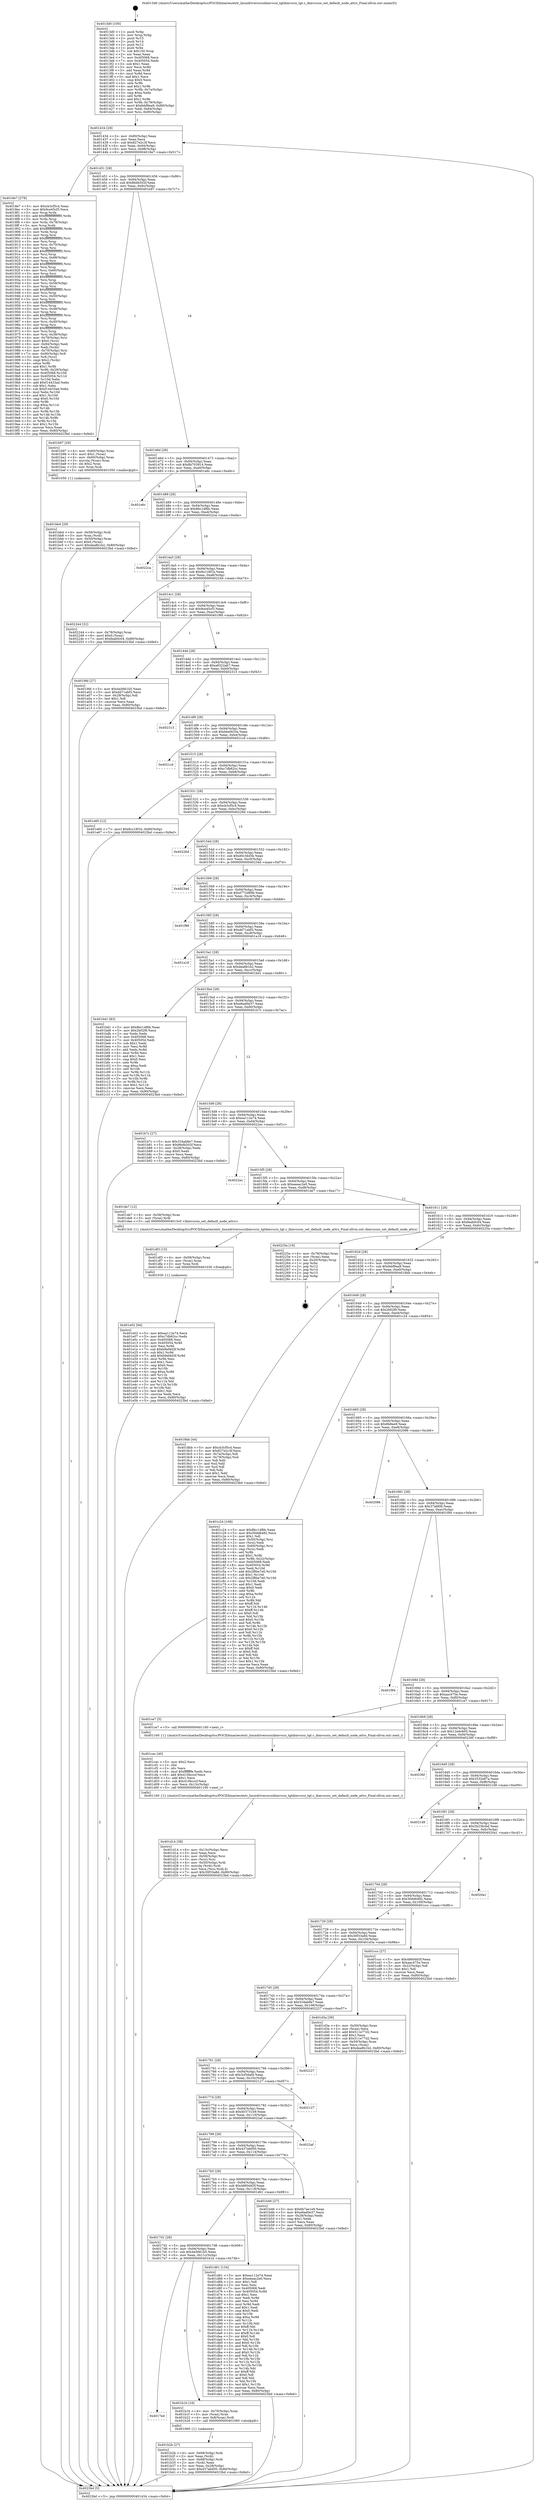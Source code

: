 digraph "0x4013d0" {
  label = "0x4013d0 (/mnt/c/Users/mathe/Desktop/tcc/POCII/binaries/extr_linuxdriversscsiibmvscsi_tgtibmvscsi_tgt.c_ibmvscsis_set_default_node_attrs_Final-ollvm.out::main(0))"
  labelloc = "t"
  node[shape=record]

  Entry [label="",width=0.3,height=0.3,shape=circle,fillcolor=black,style=filled]
  "0x401434" [label="{
     0x401434 [29]\l
     | [instrs]\l
     &nbsp;&nbsp;0x401434 \<+3\>: mov -0x80(%rbp),%eax\l
     &nbsp;&nbsp;0x401437 \<+2\>: mov %eax,%ecx\l
     &nbsp;&nbsp;0x401439 \<+6\>: sub $0x827e2c3f,%ecx\l
     &nbsp;&nbsp;0x40143f \<+6\>: mov %eax,-0x94(%rbp)\l
     &nbsp;&nbsp;0x401445 \<+6\>: mov %ecx,-0x98(%rbp)\l
     &nbsp;&nbsp;0x40144b \<+6\>: je 00000000004018e7 \<main+0x517\>\l
  }"]
  "0x4018e7" [label="{
     0x4018e7 [278]\l
     | [instrs]\l
     &nbsp;&nbsp;0x4018e7 \<+5\>: mov $0xcb3cf5c4,%eax\l
     &nbsp;&nbsp;0x4018ec \<+5\>: mov $0x9ce45cf3,%ecx\l
     &nbsp;&nbsp;0x4018f1 \<+3\>: mov %rsp,%rdx\l
     &nbsp;&nbsp;0x4018f4 \<+4\>: add $0xfffffffffffffff0,%rdx\l
     &nbsp;&nbsp;0x4018f8 \<+3\>: mov %rdx,%rsp\l
     &nbsp;&nbsp;0x4018fb \<+4\>: mov %rdx,-0x78(%rbp)\l
     &nbsp;&nbsp;0x4018ff \<+3\>: mov %rsp,%rdx\l
     &nbsp;&nbsp;0x401902 \<+4\>: add $0xfffffffffffffff0,%rdx\l
     &nbsp;&nbsp;0x401906 \<+3\>: mov %rdx,%rsp\l
     &nbsp;&nbsp;0x401909 \<+3\>: mov %rsp,%rsi\l
     &nbsp;&nbsp;0x40190c \<+4\>: add $0xfffffffffffffff0,%rsi\l
     &nbsp;&nbsp;0x401910 \<+3\>: mov %rsi,%rsp\l
     &nbsp;&nbsp;0x401913 \<+4\>: mov %rsi,-0x70(%rbp)\l
     &nbsp;&nbsp;0x401917 \<+3\>: mov %rsp,%rsi\l
     &nbsp;&nbsp;0x40191a \<+4\>: add $0xfffffffffffffff0,%rsi\l
     &nbsp;&nbsp;0x40191e \<+3\>: mov %rsi,%rsp\l
     &nbsp;&nbsp;0x401921 \<+4\>: mov %rsi,-0x68(%rbp)\l
     &nbsp;&nbsp;0x401925 \<+3\>: mov %rsp,%rsi\l
     &nbsp;&nbsp;0x401928 \<+4\>: add $0xfffffffffffffff0,%rsi\l
     &nbsp;&nbsp;0x40192c \<+3\>: mov %rsi,%rsp\l
     &nbsp;&nbsp;0x40192f \<+4\>: mov %rsi,-0x60(%rbp)\l
     &nbsp;&nbsp;0x401933 \<+3\>: mov %rsp,%rsi\l
     &nbsp;&nbsp;0x401936 \<+4\>: add $0xfffffffffffffff0,%rsi\l
     &nbsp;&nbsp;0x40193a \<+3\>: mov %rsi,%rsp\l
     &nbsp;&nbsp;0x40193d \<+4\>: mov %rsi,-0x58(%rbp)\l
     &nbsp;&nbsp;0x401941 \<+3\>: mov %rsp,%rsi\l
     &nbsp;&nbsp;0x401944 \<+4\>: add $0xfffffffffffffff0,%rsi\l
     &nbsp;&nbsp;0x401948 \<+3\>: mov %rsi,%rsp\l
     &nbsp;&nbsp;0x40194b \<+4\>: mov %rsi,-0x50(%rbp)\l
     &nbsp;&nbsp;0x40194f \<+3\>: mov %rsp,%rsi\l
     &nbsp;&nbsp;0x401952 \<+4\>: add $0xfffffffffffffff0,%rsi\l
     &nbsp;&nbsp;0x401956 \<+3\>: mov %rsi,%rsp\l
     &nbsp;&nbsp;0x401959 \<+4\>: mov %rsi,-0x48(%rbp)\l
     &nbsp;&nbsp;0x40195d \<+3\>: mov %rsp,%rsi\l
     &nbsp;&nbsp;0x401960 \<+4\>: add $0xfffffffffffffff0,%rsi\l
     &nbsp;&nbsp;0x401964 \<+3\>: mov %rsi,%rsp\l
     &nbsp;&nbsp;0x401967 \<+4\>: mov %rsi,-0x40(%rbp)\l
     &nbsp;&nbsp;0x40196b \<+3\>: mov %rsp,%rsi\l
     &nbsp;&nbsp;0x40196e \<+4\>: add $0xfffffffffffffff0,%rsi\l
     &nbsp;&nbsp;0x401972 \<+3\>: mov %rsi,%rsp\l
     &nbsp;&nbsp;0x401975 \<+4\>: mov %rsi,-0x38(%rbp)\l
     &nbsp;&nbsp;0x401979 \<+4\>: mov -0x78(%rbp),%rsi\l
     &nbsp;&nbsp;0x40197d \<+6\>: movl $0x0,(%rsi)\l
     &nbsp;&nbsp;0x401983 \<+6\>: mov -0x84(%rbp),%edi\l
     &nbsp;&nbsp;0x401989 \<+2\>: mov %edi,(%rdx)\l
     &nbsp;&nbsp;0x40198b \<+4\>: mov -0x70(%rbp),%rsi\l
     &nbsp;&nbsp;0x40198f \<+7\>: mov -0x90(%rbp),%r8\l
     &nbsp;&nbsp;0x401996 \<+3\>: mov %r8,(%rsi)\l
     &nbsp;&nbsp;0x401999 \<+3\>: cmpl $0x2,(%rdx)\l
     &nbsp;&nbsp;0x40199c \<+4\>: setne %r9b\l
     &nbsp;&nbsp;0x4019a0 \<+4\>: and $0x1,%r9b\l
     &nbsp;&nbsp;0x4019a4 \<+4\>: mov %r9b,-0x29(%rbp)\l
     &nbsp;&nbsp;0x4019a8 \<+8\>: mov 0x405068,%r10d\l
     &nbsp;&nbsp;0x4019b0 \<+8\>: mov 0x405054,%r11d\l
     &nbsp;&nbsp;0x4019b8 \<+3\>: mov %r10d,%ebx\l
     &nbsp;&nbsp;0x4019bb \<+6\>: add $0xf14433ad,%ebx\l
     &nbsp;&nbsp;0x4019c1 \<+3\>: sub $0x1,%ebx\l
     &nbsp;&nbsp;0x4019c4 \<+6\>: sub $0xf14433ad,%ebx\l
     &nbsp;&nbsp;0x4019ca \<+4\>: imul %ebx,%r10d\l
     &nbsp;&nbsp;0x4019ce \<+4\>: and $0x1,%r10d\l
     &nbsp;&nbsp;0x4019d2 \<+4\>: cmp $0x0,%r10d\l
     &nbsp;&nbsp;0x4019d6 \<+4\>: sete %r9b\l
     &nbsp;&nbsp;0x4019da \<+4\>: cmp $0xa,%r11d\l
     &nbsp;&nbsp;0x4019de \<+4\>: setl %r14b\l
     &nbsp;&nbsp;0x4019e2 \<+3\>: mov %r9b,%r15b\l
     &nbsp;&nbsp;0x4019e5 \<+3\>: and %r14b,%r15b\l
     &nbsp;&nbsp;0x4019e8 \<+3\>: xor %r14b,%r9b\l
     &nbsp;&nbsp;0x4019eb \<+3\>: or %r9b,%r15b\l
     &nbsp;&nbsp;0x4019ee \<+4\>: test $0x1,%r15b\l
     &nbsp;&nbsp;0x4019f2 \<+3\>: cmovne %ecx,%eax\l
     &nbsp;&nbsp;0x4019f5 \<+3\>: mov %eax,-0x80(%rbp)\l
     &nbsp;&nbsp;0x4019f8 \<+5\>: jmp 00000000004023bd \<main+0xfed\>\l
  }"]
  "0x401451" [label="{
     0x401451 [28]\l
     | [instrs]\l
     &nbsp;&nbsp;0x401451 \<+5\>: jmp 0000000000401456 \<main+0x86\>\l
     &nbsp;&nbsp;0x401456 \<+6\>: mov -0x94(%rbp),%eax\l
     &nbsp;&nbsp;0x40145c \<+5\>: sub $0x86db502f,%eax\l
     &nbsp;&nbsp;0x401461 \<+6\>: mov %eax,-0x9c(%rbp)\l
     &nbsp;&nbsp;0x401467 \<+6\>: je 0000000000401b97 \<main+0x7c7\>\l
  }"]
  Exit [label="",width=0.3,height=0.3,shape=circle,fillcolor=black,style=filled,peripheries=2]
  "0x401b97" [label="{
     0x401b97 [29]\l
     | [instrs]\l
     &nbsp;&nbsp;0x401b97 \<+4\>: mov -0x60(%rbp),%rax\l
     &nbsp;&nbsp;0x401b9b \<+6\>: movl $0x1,(%rax)\l
     &nbsp;&nbsp;0x401ba1 \<+4\>: mov -0x60(%rbp),%rax\l
     &nbsp;&nbsp;0x401ba5 \<+3\>: movslq (%rax),%rax\l
     &nbsp;&nbsp;0x401ba8 \<+4\>: shl $0x2,%rax\l
     &nbsp;&nbsp;0x401bac \<+3\>: mov %rax,%rdi\l
     &nbsp;&nbsp;0x401baf \<+5\>: call 0000000000401050 \<malloc@plt\>\l
     | [calls]\l
     &nbsp;&nbsp;0x401050 \{1\} (unknown)\l
  }"]
  "0x40146d" [label="{
     0x40146d [28]\l
     | [instrs]\l
     &nbsp;&nbsp;0x40146d \<+5\>: jmp 0000000000401472 \<main+0xa2\>\l
     &nbsp;&nbsp;0x401472 \<+6\>: mov -0x94(%rbp),%eax\l
     &nbsp;&nbsp;0x401478 \<+5\>: sub $0x8b703914,%eax\l
     &nbsp;&nbsp;0x40147d \<+6\>: mov %eax,-0xa0(%rbp)\l
     &nbsp;&nbsp;0x401483 \<+6\>: je 0000000000401e6c \<main+0xa9c\>\l
  }"]
  "0x401e02" [label="{
     0x401e02 [94]\l
     | [instrs]\l
     &nbsp;&nbsp;0x401e02 \<+5\>: mov $0xea112e74,%ecx\l
     &nbsp;&nbsp;0x401e07 \<+5\>: mov $0xc7db62cc,%edx\l
     &nbsp;&nbsp;0x401e0c \<+7\>: mov 0x405068,%esi\l
     &nbsp;&nbsp;0x401e13 \<+8\>: mov 0x405054,%r8d\l
     &nbsp;&nbsp;0x401e1b \<+3\>: mov %esi,%r9d\l
     &nbsp;&nbsp;0x401e1e \<+7\>: sub $0xb9ef4d3f,%r9d\l
     &nbsp;&nbsp;0x401e25 \<+4\>: sub $0x1,%r9d\l
     &nbsp;&nbsp;0x401e29 \<+7\>: add $0xb9ef4d3f,%r9d\l
     &nbsp;&nbsp;0x401e30 \<+4\>: imul %r9d,%esi\l
     &nbsp;&nbsp;0x401e34 \<+3\>: and $0x1,%esi\l
     &nbsp;&nbsp;0x401e37 \<+3\>: cmp $0x0,%esi\l
     &nbsp;&nbsp;0x401e3a \<+4\>: sete %r10b\l
     &nbsp;&nbsp;0x401e3e \<+4\>: cmp $0xa,%r8d\l
     &nbsp;&nbsp;0x401e42 \<+4\>: setl %r11b\l
     &nbsp;&nbsp;0x401e46 \<+3\>: mov %r10b,%bl\l
     &nbsp;&nbsp;0x401e49 \<+3\>: and %r11b,%bl\l
     &nbsp;&nbsp;0x401e4c \<+3\>: xor %r11b,%r10b\l
     &nbsp;&nbsp;0x401e4f \<+3\>: or %r10b,%bl\l
     &nbsp;&nbsp;0x401e52 \<+3\>: test $0x1,%bl\l
     &nbsp;&nbsp;0x401e55 \<+3\>: cmovne %edx,%ecx\l
     &nbsp;&nbsp;0x401e58 \<+3\>: mov %ecx,-0x80(%rbp)\l
     &nbsp;&nbsp;0x401e5b \<+5\>: jmp 00000000004023bd \<main+0xfed\>\l
  }"]
  "0x401e6c" [label="{
     0x401e6c\l
  }", style=dashed]
  "0x401489" [label="{
     0x401489 [28]\l
     | [instrs]\l
     &nbsp;&nbsp;0x401489 \<+5\>: jmp 000000000040148e \<main+0xbe\>\l
     &nbsp;&nbsp;0x40148e \<+6\>: mov -0x94(%rbp),%eax\l
     &nbsp;&nbsp;0x401494 \<+5\>: sub $0x8bc14f6b,%eax\l
     &nbsp;&nbsp;0x401499 \<+6\>: mov %eax,-0xa4(%rbp)\l
     &nbsp;&nbsp;0x40149f \<+6\>: je 00000000004022ca \<main+0xefa\>\l
  }"]
  "0x401df3" [label="{
     0x401df3 [15]\l
     | [instrs]\l
     &nbsp;&nbsp;0x401df3 \<+4\>: mov -0x58(%rbp),%rax\l
     &nbsp;&nbsp;0x401df7 \<+3\>: mov (%rax),%rax\l
     &nbsp;&nbsp;0x401dfa \<+3\>: mov %rax,%rdi\l
     &nbsp;&nbsp;0x401dfd \<+5\>: call 0000000000401030 \<free@plt\>\l
     | [calls]\l
     &nbsp;&nbsp;0x401030 \{1\} (unknown)\l
  }"]
  "0x4022ca" [label="{
     0x4022ca\l
  }", style=dashed]
  "0x4014a5" [label="{
     0x4014a5 [28]\l
     | [instrs]\l
     &nbsp;&nbsp;0x4014a5 \<+5\>: jmp 00000000004014aa \<main+0xda\>\l
     &nbsp;&nbsp;0x4014aa \<+6\>: mov -0x94(%rbp),%eax\l
     &nbsp;&nbsp;0x4014b0 \<+5\>: sub $0x8cc18f1b,%eax\l
     &nbsp;&nbsp;0x4014b5 \<+6\>: mov %eax,-0xa8(%rbp)\l
     &nbsp;&nbsp;0x4014bb \<+6\>: je 0000000000402244 \<main+0xe74\>\l
  }"]
  "0x401d14" [label="{
     0x401d14 [38]\l
     | [instrs]\l
     &nbsp;&nbsp;0x401d14 \<+6\>: mov -0x13c(%rbp),%ecx\l
     &nbsp;&nbsp;0x401d1a \<+3\>: imul %eax,%ecx\l
     &nbsp;&nbsp;0x401d1d \<+4\>: mov -0x58(%rbp),%rsi\l
     &nbsp;&nbsp;0x401d21 \<+3\>: mov (%rsi),%rsi\l
     &nbsp;&nbsp;0x401d24 \<+4\>: mov -0x50(%rbp),%rdi\l
     &nbsp;&nbsp;0x401d28 \<+3\>: movslq (%rdi),%rdi\l
     &nbsp;&nbsp;0x401d2b \<+3\>: mov %ecx,(%rsi,%rdi,4)\l
     &nbsp;&nbsp;0x401d2e \<+7\>: movl $0x30f33a8d,-0x80(%rbp)\l
     &nbsp;&nbsp;0x401d35 \<+5\>: jmp 00000000004023bd \<main+0xfed\>\l
  }"]
  "0x402244" [label="{
     0x402244 [22]\l
     | [instrs]\l
     &nbsp;&nbsp;0x402244 \<+4\>: mov -0x78(%rbp),%rax\l
     &nbsp;&nbsp;0x402248 \<+6\>: movl $0x0,(%rax)\l
     &nbsp;&nbsp;0x40224e \<+7\>: movl $0xfeab0c04,-0x80(%rbp)\l
     &nbsp;&nbsp;0x402255 \<+5\>: jmp 00000000004023bd \<main+0xfed\>\l
  }"]
  "0x4014c1" [label="{
     0x4014c1 [28]\l
     | [instrs]\l
     &nbsp;&nbsp;0x4014c1 \<+5\>: jmp 00000000004014c6 \<main+0xf6\>\l
     &nbsp;&nbsp;0x4014c6 \<+6\>: mov -0x94(%rbp),%eax\l
     &nbsp;&nbsp;0x4014cc \<+5\>: sub $0x9ce45cf3,%eax\l
     &nbsp;&nbsp;0x4014d1 \<+6\>: mov %eax,-0xac(%rbp)\l
     &nbsp;&nbsp;0x4014d7 \<+6\>: je 00000000004019fd \<main+0x62d\>\l
  }"]
  "0x401cec" [label="{
     0x401cec [40]\l
     | [instrs]\l
     &nbsp;&nbsp;0x401cec \<+5\>: mov $0x2,%ecx\l
     &nbsp;&nbsp;0x401cf1 \<+1\>: cltd\l
     &nbsp;&nbsp;0x401cf2 \<+2\>: idiv %ecx\l
     &nbsp;&nbsp;0x401cf4 \<+6\>: imul $0xfffffffe,%edx,%ecx\l
     &nbsp;&nbsp;0x401cfa \<+6\>: add $0x410bcccf,%ecx\l
     &nbsp;&nbsp;0x401d00 \<+3\>: add $0x1,%ecx\l
     &nbsp;&nbsp;0x401d03 \<+6\>: sub $0x410bcccf,%ecx\l
     &nbsp;&nbsp;0x401d09 \<+6\>: mov %ecx,-0x13c(%rbp)\l
     &nbsp;&nbsp;0x401d0f \<+5\>: call 0000000000401160 \<next_i\>\l
     | [calls]\l
     &nbsp;&nbsp;0x401160 \{1\} (/mnt/c/Users/mathe/Desktop/tcc/POCII/binaries/extr_linuxdriversscsiibmvscsi_tgtibmvscsi_tgt.c_ibmvscsis_set_default_node_attrs_Final-ollvm.out::next_i)\l
  }"]
  "0x4019fd" [label="{
     0x4019fd [27]\l
     | [instrs]\l
     &nbsp;&nbsp;0x4019fd \<+5\>: mov $0x4a5661b5,%eax\l
     &nbsp;&nbsp;0x401a02 \<+5\>: mov $0xdd71abf3,%ecx\l
     &nbsp;&nbsp;0x401a07 \<+3\>: mov -0x29(%rbp),%dl\l
     &nbsp;&nbsp;0x401a0a \<+3\>: test $0x1,%dl\l
     &nbsp;&nbsp;0x401a0d \<+3\>: cmovne %ecx,%eax\l
     &nbsp;&nbsp;0x401a10 \<+3\>: mov %eax,-0x80(%rbp)\l
     &nbsp;&nbsp;0x401a13 \<+5\>: jmp 00000000004023bd \<main+0xfed\>\l
  }"]
  "0x4014dd" [label="{
     0x4014dd [28]\l
     | [instrs]\l
     &nbsp;&nbsp;0x4014dd \<+5\>: jmp 00000000004014e2 \<main+0x112\>\l
     &nbsp;&nbsp;0x4014e2 \<+6\>: mov -0x94(%rbp),%eax\l
     &nbsp;&nbsp;0x4014e8 \<+5\>: sub $0xa8322ab7,%eax\l
     &nbsp;&nbsp;0x4014ed \<+6\>: mov %eax,-0xb0(%rbp)\l
     &nbsp;&nbsp;0x4014f3 \<+6\>: je 0000000000402313 \<main+0xf43\>\l
  }"]
  "0x401bb4" [label="{
     0x401bb4 [29]\l
     | [instrs]\l
     &nbsp;&nbsp;0x401bb4 \<+4\>: mov -0x58(%rbp),%rdi\l
     &nbsp;&nbsp;0x401bb8 \<+3\>: mov %rax,(%rdi)\l
     &nbsp;&nbsp;0x401bbb \<+4\>: mov -0x50(%rbp),%rax\l
     &nbsp;&nbsp;0x401bbf \<+6\>: movl $0x0,(%rax)\l
     &nbsp;&nbsp;0x401bc5 \<+7\>: movl $0xdea8b1b2,-0x80(%rbp)\l
     &nbsp;&nbsp;0x401bcc \<+5\>: jmp 00000000004023bd \<main+0xfed\>\l
  }"]
  "0x402313" [label="{
     0x402313\l
  }", style=dashed]
  "0x4014f9" [label="{
     0x4014f9 [28]\l
     | [instrs]\l
     &nbsp;&nbsp;0x4014f9 \<+5\>: jmp 00000000004014fe \<main+0x12e\>\l
     &nbsp;&nbsp;0x4014fe \<+6\>: mov -0x94(%rbp),%eax\l
     &nbsp;&nbsp;0x401504 \<+5\>: sub $0xbbef433a,%eax\l
     &nbsp;&nbsp;0x401509 \<+6\>: mov %eax,-0xb4(%rbp)\l
     &nbsp;&nbsp;0x40150f \<+6\>: je 00000000004021cd \<main+0xdfd\>\l
  }"]
  "0x401b2b" [label="{
     0x401b2b [27]\l
     | [instrs]\l
     &nbsp;&nbsp;0x401b2b \<+4\>: mov -0x68(%rbp),%rdi\l
     &nbsp;&nbsp;0x401b2f \<+2\>: mov %eax,(%rdi)\l
     &nbsp;&nbsp;0x401b31 \<+4\>: mov -0x68(%rbp),%rdi\l
     &nbsp;&nbsp;0x401b35 \<+2\>: mov (%rdi),%eax\l
     &nbsp;&nbsp;0x401b37 \<+3\>: mov %eax,-0x28(%rbp)\l
     &nbsp;&nbsp;0x401b3a \<+7\>: movl $0x437abd50,-0x80(%rbp)\l
     &nbsp;&nbsp;0x401b41 \<+5\>: jmp 00000000004023bd \<main+0xfed\>\l
  }"]
  "0x4021cd" [label="{
     0x4021cd\l
  }", style=dashed]
  "0x401515" [label="{
     0x401515 [28]\l
     | [instrs]\l
     &nbsp;&nbsp;0x401515 \<+5\>: jmp 000000000040151a \<main+0x14a\>\l
     &nbsp;&nbsp;0x40151a \<+6\>: mov -0x94(%rbp),%eax\l
     &nbsp;&nbsp;0x401520 \<+5\>: sub $0xc7db62cc,%eax\l
     &nbsp;&nbsp;0x401525 \<+6\>: mov %eax,-0xb8(%rbp)\l
     &nbsp;&nbsp;0x40152b \<+6\>: je 0000000000401e60 \<main+0xa90\>\l
  }"]
  "0x4017ed" [label="{
     0x4017ed\l
  }", style=dashed]
  "0x401e60" [label="{
     0x401e60 [12]\l
     | [instrs]\l
     &nbsp;&nbsp;0x401e60 \<+7\>: movl $0x8cc18f1b,-0x80(%rbp)\l
     &nbsp;&nbsp;0x401e67 \<+5\>: jmp 00000000004023bd \<main+0xfed\>\l
  }"]
  "0x401531" [label="{
     0x401531 [28]\l
     | [instrs]\l
     &nbsp;&nbsp;0x401531 \<+5\>: jmp 0000000000401536 \<main+0x166\>\l
     &nbsp;&nbsp;0x401536 \<+6\>: mov -0x94(%rbp),%eax\l
     &nbsp;&nbsp;0x40153c \<+5\>: sub $0xcb3cf5c4,%eax\l
     &nbsp;&nbsp;0x401541 \<+6\>: mov %eax,-0xbc(%rbp)\l
     &nbsp;&nbsp;0x401547 \<+6\>: je 000000000040226d \<main+0xe9d\>\l
  }"]
  "0x401b1b" [label="{
     0x401b1b [16]\l
     | [instrs]\l
     &nbsp;&nbsp;0x401b1b \<+4\>: mov -0x70(%rbp),%rax\l
     &nbsp;&nbsp;0x401b1f \<+3\>: mov (%rax),%rax\l
     &nbsp;&nbsp;0x401b22 \<+4\>: mov 0x8(%rax),%rdi\l
     &nbsp;&nbsp;0x401b26 \<+5\>: call 0000000000401060 \<atoi@plt\>\l
     | [calls]\l
     &nbsp;&nbsp;0x401060 \{1\} (unknown)\l
  }"]
  "0x40226d" [label="{
     0x40226d\l
  }", style=dashed]
  "0x40154d" [label="{
     0x40154d [28]\l
     | [instrs]\l
     &nbsp;&nbsp;0x40154d \<+5\>: jmp 0000000000401552 \<main+0x182\>\l
     &nbsp;&nbsp;0x401552 \<+6\>: mov -0x94(%rbp),%eax\l
     &nbsp;&nbsp;0x401558 \<+5\>: sub $0xd0c3445b,%eax\l
     &nbsp;&nbsp;0x40155d \<+6\>: mov %eax,-0xc0(%rbp)\l
     &nbsp;&nbsp;0x401563 \<+6\>: je 000000000040234d \<main+0xf7d\>\l
  }"]
  "0x4017d1" [label="{
     0x4017d1 [28]\l
     | [instrs]\l
     &nbsp;&nbsp;0x4017d1 \<+5\>: jmp 00000000004017d6 \<main+0x406\>\l
     &nbsp;&nbsp;0x4017d6 \<+6\>: mov -0x94(%rbp),%eax\l
     &nbsp;&nbsp;0x4017dc \<+5\>: sub $0x4a5661b5,%eax\l
     &nbsp;&nbsp;0x4017e1 \<+6\>: mov %eax,-0x11c(%rbp)\l
     &nbsp;&nbsp;0x4017e7 \<+6\>: je 0000000000401b1b \<main+0x74b\>\l
  }"]
  "0x40234d" [label="{
     0x40234d\l
  }", style=dashed]
  "0x401569" [label="{
     0x401569 [28]\l
     | [instrs]\l
     &nbsp;&nbsp;0x401569 \<+5\>: jmp 000000000040156e \<main+0x19e\>\l
     &nbsp;&nbsp;0x40156e \<+6\>: mov -0x94(%rbp),%eax\l
     &nbsp;&nbsp;0x401574 \<+5\>: sub $0xd772d89b,%eax\l
     &nbsp;&nbsp;0x401579 \<+6\>: mov %eax,-0xc4(%rbp)\l
     &nbsp;&nbsp;0x40157f \<+6\>: je 0000000000401f88 \<main+0xbb8\>\l
  }"]
  "0x401d61" [label="{
     0x401d61 [134]\l
     | [instrs]\l
     &nbsp;&nbsp;0x401d61 \<+5\>: mov $0xea112e74,%eax\l
     &nbsp;&nbsp;0x401d66 \<+5\>: mov $0xeeeac2e0,%ecx\l
     &nbsp;&nbsp;0x401d6b \<+2\>: mov $0x1,%dl\l
     &nbsp;&nbsp;0x401d6d \<+2\>: xor %esi,%esi\l
     &nbsp;&nbsp;0x401d6f \<+7\>: mov 0x405068,%edi\l
     &nbsp;&nbsp;0x401d76 \<+8\>: mov 0x405054,%r8d\l
     &nbsp;&nbsp;0x401d7e \<+3\>: sub $0x1,%esi\l
     &nbsp;&nbsp;0x401d81 \<+3\>: mov %edi,%r9d\l
     &nbsp;&nbsp;0x401d84 \<+3\>: add %esi,%r9d\l
     &nbsp;&nbsp;0x401d87 \<+4\>: imul %r9d,%edi\l
     &nbsp;&nbsp;0x401d8b \<+3\>: and $0x1,%edi\l
     &nbsp;&nbsp;0x401d8e \<+3\>: cmp $0x0,%edi\l
     &nbsp;&nbsp;0x401d91 \<+4\>: sete %r10b\l
     &nbsp;&nbsp;0x401d95 \<+4\>: cmp $0xa,%r8d\l
     &nbsp;&nbsp;0x401d99 \<+4\>: setl %r11b\l
     &nbsp;&nbsp;0x401d9d \<+3\>: mov %r10b,%bl\l
     &nbsp;&nbsp;0x401da0 \<+3\>: xor $0xff,%bl\l
     &nbsp;&nbsp;0x401da3 \<+3\>: mov %r11b,%r14b\l
     &nbsp;&nbsp;0x401da6 \<+4\>: xor $0xff,%r14b\l
     &nbsp;&nbsp;0x401daa \<+3\>: xor $0x0,%dl\l
     &nbsp;&nbsp;0x401dad \<+3\>: mov %bl,%r15b\l
     &nbsp;&nbsp;0x401db0 \<+4\>: and $0x0,%r15b\l
     &nbsp;&nbsp;0x401db4 \<+3\>: and %dl,%r10b\l
     &nbsp;&nbsp;0x401db7 \<+3\>: mov %r14b,%r12b\l
     &nbsp;&nbsp;0x401dba \<+4\>: and $0x0,%r12b\l
     &nbsp;&nbsp;0x401dbe \<+3\>: and %dl,%r11b\l
     &nbsp;&nbsp;0x401dc1 \<+3\>: or %r10b,%r15b\l
     &nbsp;&nbsp;0x401dc4 \<+3\>: or %r11b,%r12b\l
     &nbsp;&nbsp;0x401dc7 \<+3\>: xor %r12b,%r15b\l
     &nbsp;&nbsp;0x401dca \<+3\>: or %r14b,%bl\l
     &nbsp;&nbsp;0x401dcd \<+3\>: xor $0xff,%bl\l
     &nbsp;&nbsp;0x401dd0 \<+3\>: or $0x0,%dl\l
     &nbsp;&nbsp;0x401dd3 \<+2\>: and %dl,%bl\l
     &nbsp;&nbsp;0x401dd5 \<+3\>: or %bl,%r15b\l
     &nbsp;&nbsp;0x401dd8 \<+4\>: test $0x1,%r15b\l
     &nbsp;&nbsp;0x401ddc \<+3\>: cmovne %ecx,%eax\l
     &nbsp;&nbsp;0x401ddf \<+3\>: mov %eax,-0x80(%rbp)\l
     &nbsp;&nbsp;0x401de2 \<+5\>: jmp 00000000004023bd \<main+0xfed\>\l
  }"]
  "0x401f88" [label="{
     0x401f88\l
  }", style=dashed]
  "0x401585" [label="{
     0x401585 [28]\l
     | [instrs]\l
     &nbsp;&nbsp;0x401585 \<+5\>: jmp 000000000040158a \<main+0x1ba\>\l
     &nbsp;&nbsp;0x40158a \<+6\>: mov -0x94(%rbp),%eax\l
     &nbsp;&nbsp;0x401590 \<+5\>: sub $0xdd71abf3,%eax\l
     &nbsp;&nbsp;0x401595 \<+6\>: mov %eax,-0xc8(%rbp)\l
     &nbsp;&nbsp;0x40159b \<+6\>: je 0000000000401a18 \<main+0x648\>\l
  }"]
  "0x4017b5" [label="{
     0x4017b5 [28]\l
     | [instrs]\l
     &nbsp;&nbsp;0x4017b5 \<+5\>: jmp 00000000004017ba \<main+0x3ea\>\l
     &nbsp;&nbsp;0x4017ba \<+6\>: mov -0x94(%rbp),%eax\l
     &nbsp;&nbsp;0x4017c0 \<+5\>: sub $0x4860dd3f,%eax\l
     &nbsp;&nbsp;0x4017c5 \<+6\>: mov %eax,-0x118(%rbp)\l
     &nbsp;&nbsp;0x4017cb \<+6\>: je 0000000000401d61 \<main+0x991\>\l
  }"]
  "0x401a18" [label="{
     0x401a18\l
  }", style=dashed]
  "0x4015a1" [label="{
     0x4015a1 [28]\l
     | [instrs]\l
     &nbsp;&nbsp;0x4015a1 \<+5\>: jmp 00000000004015a6 \<main+0x1d6\>\l
     &nbsp;&nbsp;0x4015a6 \<+6\>: mov -0x94(%rbp),%eax\l
     &nbsp;&nbsp;0x4015ac \<+5\>: sub $0xdea8b1b2,%eax\l
     &nbsp;&nbsp;0x4015b1 \<+6\>: mov %eax,-0xcc(%rbp)\l
     &nbsp;&nbsp;0x4015b7 \<+6\>: je 0000000000401bd1 \<main+0x801\>\l
  }"]
  "0x401b46" [label="{
     0x401b46 [27]\l
     | [instrs]\l
     &nbsp;&nbsp;0x401b46 \<+5\>: mov $0x6b7ae1e9,%eax\l
     &nbsp;&nbsp;0x401b4b \<+5\>: mov $0xe6ad0e37,%ecx\l
     &nbsp;&nbsp;0x401b50 \<+3\>: mov -0x28(%rbp),%edx\l
     &nbsp;&nbsp;0x401b53 \<+3\>: cmp $0x1,%edx\l
     &nbsp;&nbsp;0x401b56 \<+3\>: cmovl %ecx,%eax\l
     &nbsp;&nbsp;0x401b59 \<+3\>: mov %eax,-0x80(%rbp)\l
     &nbsp;&nbsp;0x401b5c \<+5\>: jmp 00000000004023bd \<main+0xfed\>\l
  }"]
  "0x401bd1" [label="{
     0x401bd1 [83]\l
     | [instrs]\l
     &nbsp;&nbsp;0x401bd1 \<+5\>: mov $0x8bc14f6b,%eax\l
     &nbsp;&nbsp;0x401bd6 \<+5\>: mov $0x2b02f9,%ecx\l
     &nbsp;&nbsp;0x401bdb \<+2\>: xor %edx,%edx\l
     &nbsp;&nbsp;0x401bdd \<+7\>: mov 0x405068,%esi\l
     &nbsp;&nbsp;0x401be4 \<+7\>: mov 0x405054,%edi\l
     &nbsp;&nbsp;0x401beb \<+3\>: sub $0x1,%edx\l
     &nbsp;&nbsp;0x401bee \<+3\>: mov %esi,%r8d\l
     &nbsp;&nbsp;0x401bf1 \<+3\>: add %edx,%r8d\l
     &nbsp;&nbsp;0x401bf4 \<+4\>: imul %r8d,%esi\l
     &nbsp;&nbsp;0x401bf8 \<+3\>: and $0x1,%esi\l
     &nbsp;&nbsp;0x401bfb \<+3\>: cmp $0x0,%esi\l
     &nbsp;&nbsp;0x401bfe \<+4\>: sete %r9b\l
     &nbsp;&nbsp;0x401c02 \<+3\>: cmp $0xa,%edi\l
     &nbsp;&nbsp;0x401c05 \<+4\>: setl %r10b\l
     &nbsp;&nbsp;0x401c09 \<+3\>: mov %r9b,%r11b\l
     &nbsp;&nbsp;0x401c0c \<+3\>: and %r10b,%r11b\l
     &nbsp;&nbsp;0x401c0f \<+3\>: xor %r10b,%r9b\l
     &nbsp;&nbsp;0x401c12 \<+3\>: or %r9b,%r11b\l
     &nbsp;&nbsp;0x401c15 \<+4\>: test $0x1,%r11b\l
     &nbsp;&nbsp;0x401c19 \<+3\>: cmovne %ecx,%eax\l
     &nbsp;&nbsp;0x401c1c \<+3\>: mov %eax,-0x80(%rbp)\l
     &nbsp;&nbsp;0x401c1f \<+5\>: jmp 00000000004023bd \<main+0xfed\>\l
  }"]
  "0x4015bd" [label="{
     0x4015bd [28]\l
     | [instrs]\l
     &nbsp;&nbsp;0x4015bd \<+5\>: jmp 00000000004015c2 \<main+0x1f2\>\l
     &nbsp;&nbsp;0x4015c2 \<+6\>: mov -0x94(%rbp),%eax\l
     &nbsp;&nbsp;0x4015c8 \<+5\>: sub $0xe6ad0e37,%eax\l
     &nbsp;&nbsp;0x4015cd \<+6\>: mov %eax,-0xd0(%rbp)\l
     &nbsp;&nbsp;0x4015d3 \<+6\>: je 0000000000401b7c \<main+0x7ac\>\l
  }"]
  "0x401799" [label="{
     0x401799 [28]\l
     | [instrs]\l
     &nbsp;&nbsp;0x401799 \<+5\>: jmp 000000000040179e \<main+0x3ce\>\l
     &nbsp;&nbsp;0x40179e \<+6\>: mov -0x94(%rbp),%eax\l
     &nbsp;&nbsp;0x4017a4 \<+5\>: sub $0x437abd50,%eax\l
     &nbsp;&nbsp;0x4017a9 \<+6\>: mov %eax,-0x114(%rbp)\l
     &nbsp;&nbsp;0x4017af \<+6\>: je 0000000000401b46 \<main+0x776\>\l
  }"]
  "0x401b7c" [label="{
     0x401b7c [27]\l
     | [instrs]\l
     &nbsp;&nbsp;0x401b7c \<+5\>: mov $0x334ab8e7,%eax\l
     &nbsp;&nbsp;0x401b81 \<+5\>: mov $0x86db502f,%ecx\l
     &nbsp;&nbsp;0x401b86 \<+3\>: mov -0x28(%rbp),%edx\l
     &nbsp;&nbsp;0x401b89 \<+3\>: cmp $0x0,%edx\l
     &nbsp;&nbsp;0x401b8c \<+3\>: cmove %ecx,%eax\l
     &nbsp;&nbsp;0x401b8f \<+3\>: mov %eax,-0x80(%rbp)\l
     &nbsp;&nbsp;0x401b92 \<+5\>: jmp 00000000004023bd \<main+0xfed\>\l
  }"]
  "0x4015d9" [label="{
     0x4015d9 [28]\l
     | [instrs]\l
     &nbsp;&nbsp;0x4015d9 \<+5\>: jmp 00000000004015de \<main+0x20e\>\l
     &nbsp;&nbsp;0x4015de \<+6\>: mov -0x94(%rbp),%eax\l
     &nbsp;&nbsp;0x4015e4 \<+5\>: sub $0xea112e74,%eax\l
     &nbsp;&nbsp;0x4015e9 \<+6\>: mov %eax,-0xd4(%rbp)\l
     &nbsp;&nbsp;0x4015ef \<+6\>: je 00000000004022ec \<main+0xf1c\>\l
  }"]
  "0x4022af" [label="{
     0x4022af\l
  }", style=dashed]
  "0x4022ec" [label="{
     0x4022ec\l
  }", style=dashed]
  "0x4015f5" [label="{
     0x4015f5 [28]\l
     | [instrs]\l
     &nbsp;&nbsp;0x4015f5 \<+5\>: jmp 00000000004015fa \<main+0x22a\>\l
     &nbsp;&nbsp;0x4015fa \<+6\>: mov -0x94(%rbp),%eax\l
     &nbsp;&nbsp;0x401600 \<+5\>: sub $0xeeeac2e0,%eax\l
     &nbsp;&nbsp;0x401605 \<+6\>: mov %eax,-0xd8(%rbp)\l
     &nbsp;&nbsp;0x40160b \<+6\>: je 0000000000401de7 \<main+0xa17\>\l
  }"]
  "0x40177d" [label="{
     0x40177d [28]\l
     | [instrs]\l
     &nbsp;&nbsp;0x40177d \<+5\>: jmp 0000000000401782 \<main+0x3b2\>\l
     &nbsp;&nbsp;0x401782 \<+6\>: mov -0x94(%rbp),%eax\l
     &nbsp;&nbsp;0x401788 \<+5\>: sub $0x403731b9,%eax\l
     &nbsp;&nbsp;0x40178d \<+6\>: mov %eax,-0x110(%rbp)\l
     &nbsp;&nbsp;0x401793 \<+6\>: je 00000000004022af \<main+0xedf\>\l
  }"]
  "0x401de7" [label="{
     0x401de7 [12]\l
     | [instrs]\l
     &nbsp;&nbsp;0x401de7 \<+4\>: mov -0x58(%rbp),%rax\l
     &nbsp;&nbsp;0x401deb \<+3\>: mov (%rax),%rdi\l
     &nbsp;&nbsp;0x401dee \<+5\>: call 00000000004013c0 \<ibmvscsis_set_default_node_attrs\>\l
     | [calls]\l
     &nbsp;&nbsp;0x4013c0 \{1\} (/mnt/c/Users/mathe/Desktop/tcc/POCII/binaries/extr_linuxdriversscsiibmvscsi_tgtibmvscsi_tgt.c_ibmvscsis_set_default_node_attrs_Final-ollvm.out::ibmvscsis_set_default_node_attrs)\l
  }"]
  "0x401611" [label="{
     0x401611 [28]\l
     | [instrs]\l
     &nbsp;&nbsp;0x401611 \<+5\>: jmp 0000000000401616 \<main+0x246\>\l
     &nbsp;&nbsp;0x401616 \<+6\>: mov -0x94(%rbp),%eax\l
     &nbsp;&nbsp;0x40161c \<+5\>: sub $0xfeab0c04,%eax\l
     &nbsp;&nbsp;0x401621 \<+6\>: mov %eax,-0xdc(%rbp)\l
     &nbsp;&nbsp;0x401627 \<+6\>: je 000000000040225a \<main+0xe8a\>\l
  }"]
  "0x402127" [label="{
     0x402127\l
  }", style=dashed]
  "0x40225a" [label="{
     0x40225a [19]\l
     | [instrs]\l
     &nbsp;&nbsp;0x40225a \<+4\>: mov -0x78(%rbp),%rax\l
     &nbsp;&nbsp;0x40225e \<+2\>: mov (%rax),%eax\l
     &nbsp;&nbsp;0x402260 \<+4\>: lea -0x20(%rbp),%rsp\l
     &nbsp;&nbsp;0x402264 \<+1\>: pop %rbx\l
     &nbsp;&nbsp;0x402265 \<+2\>: pop %r12\l
     &nbsp;&nbsp;0x402267 \<+2\>: pop %r14\l
     &nbsp;&nbsp;0x402269 \<+2\>: pop %r15\l
     &nbsp;&nbsp;0x40226b \<+1\>: pop %rbp\l
     &nbsp;&nbsp;0x40226c \<+1\>: ret\l
  }"]
  "0x40162d" [label="{
     0x40162d [28]\l
     | [instrs]\l
     &nbsp;&nbsp;0x40162d \<+5\>: jmp 0000000000401632 \<main+0x262\>\l
     &nbsp;&nbsp;0x401632 \<+6\>: mov -0x94(%rbp),%eax\l
     &nbsp;&nbsp;0x401638 \<+5\>: sub $0xfebf9ea9,%eax\l
     &nbsp;&nbsp;0x40163d \<+6\>: mov %eax,-0xe0(%rbp)\l
     &nbsp;&nbsp;0x401643 \<+6\>: je 00000000004018bb \<main+0x4eb\>\l
  }"]
  "0x401761" [label="{
     0x401761 [28]\l
     | [instrs]\l
     &nbsp;&nbsp;0x401761 \<+5\>: jmp 0000000000401766 \<main+0x396\>\l
     &nbsp;&nbsp;0x401766 \<+6\>: mov -0x94(%rbp),%eax\l
     &nbsp;&nbsp;0x40176c \<+5\>: sub $0x3cf3daf4,%eax\l
     &nbsp;&nbsp;0x401771 \<+6\>: mov %eax,-0x10c(%rbp)\l
     &nbsp;&nbsp;0x401777 \<+6\>: je 0000000000402127 \<main+0xd57\>\l
  }"]
  "0x4018bb" [label="{
     0x4018bb [44]\l
     | [instrs]\l
     &nbsp;&nbsp;0x4018bb \<+5\>: mov $0xcb3cf5c4,%eax\l
     &nbsp;&nbsp;0x4018c0 \<+5\>: mov $0x827e2c3f,%ecx\l
     &nbsp;&nbsp;0x4018c5 \<+3\>: mov -0x7a(%rbp),%dl\l
     &nbsp;&nbsp;0x4018c8 \<+4\>: mov -0x79(%rbp),%sil\l
     &nbsp;&nbsp;0x4018cc \<+3\>: mov %dl,%dil\l
     &nbsp;&nbsp;0x4018cf \<+3\>: and %sil,%dil\l
     &nbsp;&nbsp;0x4018d2 \<+3\>: xor %sil,%dl\l
     &nbsp;&nbsp;0x4018d5 \<+3\>: or %dl,%dil\l
     &nbsp;&nbsp;0x4018d8 \<+4\>: test $0x1,%dil\l
     &nbsp;&nbsp;0x4018dc \<+3\>: cmovne %ecx,%eax\l
     &nbsp;&nbsp;0x4018df \<+3\>: mov %eax,-0x80(%rbp)\l
     &nbsp;&nbsp;0x4018e2 \<+5\>: jmp 00000000004023bd \<main+0xfed\>\l
  }"]
  "0x401649" [label="{
     0x401649 [28]\l
     | [instrs]\l
     &nbsp;&nbsp;0x401649 \<+5\>: jmp 000000000040164e \<main+0x27e\>\l
     &nbsp;&nbsp;0x40164e \<+6\>: mov -0x94(%rbp),%eax\l
     &nbsp;&nbsp;0x401654 \<+5\>: sub $0x2b02f9,%eax\l
     &nbsp;&nbsp;0x401659 \<+6\>: mov %eax,-0xe4(%rbp)\l
     &nbsp;&nbsp;0x40165f \<+6\>: je 0000000000401c24 \<main+0x854\>\l
  }"]
  "0x4023bd" [label="{
     0x4023bd [5]\l
     | [instrs]\l
     &nbsp;&nbsp;0x4023bd \<+5\>: jmp 0000000000401434 \<main+0x64\>\l
  }"]
  "0x4013d0" [label="{
     0x4013d0 [100]\l
     | [instrs]\l
     &nbsp;&nbsp;0x4013d0 \<+1\>: push %rbp\l
     &nbsp;&nbsp;0x4013d1 \<+3\>: mov %rsp,%rbp\l
     &nbsp;&nbsp;0x4013d4 \<+2\>: push %r15\l
     &nbsp;&nbsp;0x4013d6 \<+2\>: push %r14\l
     &nbsp;&nbsp;0x4013d8 \<+2\>: push %r12\l
     &nbsp;&nbsp;0x4013da \<+1\>: push %rbx\l
     &nbsp;&nbsp;0x4013db \<+7\>: sub $0x150,%rsp\l
     &nbsp;&nbsp;0x4013e2 \<+2\>: xor %eax,%eax\l
     &nbsp;&nbsp;0x4013e4 \<+7\>: mov 0x405068,%ecx\l
     &nbsp;&nbsp;0x4013eb \<+7\>: mov 0x405054,%edx\l
     &nbsp;&nbsp;0x4013f2 \<+3\>: sub $0x1,%eax\l
     &nbsp;&nbsp;0x4013f5 \<+3\>: mov %ecx,%r8d\l
     &nbsp;&nbsp;0x4013f8 \<+3\>: add %eax,%r8d\l
     &nbsp;&nbsp;0x4013fb \<+4\>: imul %r8d,%ecx\l
     &nbsp;&nbsp;0x4013ff \<+3\>: and $0x1,%ecx\l
     &nbsp;&nbsp;0x401402 \<+3\>: cmp $0x0,%ecx\l
     &nbsp;&nbsp;0x401405 \<+4\>: sete %r9b\l
     &nbsp;&nbsp;0x401409 \<+4\>: and $0x1,%r9b\l
     &nbsp;&nbsp;0x40140d \<+4\>: mov %r9b,-0x7a(%rbp)\l
     &nbsp;&nbsp;0x401411 \<+3\>: cmp $0xa,%edx\l
     &nbsp;&nbsp;0x401414 \<+4\>: setl %r9b\l
     &nbsp;&nbsp;0x401418 \<+4\>: and $0x1,%r9b\l
     &nbsp;&nbsp;0x40141c \<+4\>: mov %r9b,-0x79(%rbp)\l
     &nbsp;&nbsp;0x401420 \<+7\>: movl $0xfebf9ea9,-0x80(%rbp)\l
     &nbsp;&nbsp;0x401427 \<+6\>: mov %edi,-0x84(%rbp)\l
     &nbsp;&nbsp;0x40142d \<+7\>: mov %rsi,-0x90(%rbp)\l
  }"]
  "0x402227" [label="{
     0x402227\l
  }", style=dashed]
  "0x401745" [label="{
     0x401745 [28]\l
     | [instrs]\l
     &nbsp;&nbsp;0x401745 \<+5\>: jmp 000000000040174a \<main+0x37a\>\l
     &nbsp;&nbsp;0x40174a \<+6\>: mov -0x94(%rbp),%eax\l
     &nbsp;&nbsp;0x401750 \<+5\>: sub $0x334ab8e7,%eax\l
     &nbsp;&nbsp;0x401755 \<+6\>: mov %eax,-0x108(%rbp)\l
     &nbsp;&nbsp;0x40175b \<+6\>: je 0000000000402227 \<main+0xe57\>\l
  }"]
  "0x401c24" [label="{
     0x401c24 [168]\l
     | [instrs]\l
     &nbsp;&nbsp;0x401c24 \<+5\>: mov $0x8bc14f6b,%eax\l
     &nbsp;&nbsp;0x401c29 \<+5\>: mov $0x30dd6482,%ecx\l
     &nbsp;&nbsp;0x401c2e \<+2\>: mov $0x1,%dl\l
     &nbsp;&nbsp;0x401c30 \<+4\>: mov -0x50(%rbp),%rsi\l
     &nbsp;&nbsp;0x401c34 \<+2\>: mov (%rsi),%edi\l
     &nbsp;&nbsp;0x401c36 \<+4\>: mov -0x60(%rbp),%rsi\l
     &nbsp;&nbsp;0x401c3a \<+2\>: cmp (%rsi),%edi\l
     &nbsp;&nbsp;0x401c3c \<+4\>: setl %r8b\l
     &nbsp;&nbsp;0x401c40 \<+4\>: and $0x1,%r8b\l
     &nbsp;&nbsp;0x401c44 \<+4\>: mov %r8b,-0x22(%rbp)\l
     &nbsp;&nbsp;0x401c48 \<+7\>: mov 0x405068,%edi\l
     &nbsp;&nbsp;0x401c4f \<+8\>: mov 0x405054,%r9d\l
     &nbsp;&nbsp;0x401c57 \<+3\>: mov %edi,%r10d\l
     &nbsp;&nbsp;0x401c5a \<+7\>: add $0x2f8be7e0,%r10d\l
     &nbsp;&nbsp;0x401c61 \<+4\>: sub $0x1,%r10d\l
     &nbsp;&nbsp;0x401c65 \<+7\>: sub $0x2f8be7e0,%r10d\l
     &nbsp;&nbsp;0x401c6c \<+4\>: imul %r10d,%edi\l
     &nbsp;&nbsp;0x401c70 \<+3\>: and $0x1,%edi\l
     &nbsp;&nbsp;0x401c73 \<+3\>: cmp $0x0,%edi\l
     &nbsp;&nbsp;0x401c76 \<+4\>: sete %r8b\l
     &nbsp;&nbsp;0x401c7a \<+4\>: cmp $0xa,%r9d\l
     &nbsp;&nbsp;0x401c7e \<+4\>: setl %r11b\l
     &nbsp;&nbsp;0x401c82 \<+3\>: mov %r8b,%bl\l
     &nbsp;&nbsp;0x401c85 \<+3\>: xor $0xff,%bl\l
     &nbsp;&nbsp;0x401c88 \<+3\>: mov %r11b,%r14b\l
     &nbsp;&nbsp;0x401c8b \<+4\>: xor $0xff,%r14b\l
     &nbsp;&nbsp;0x401c8f \<+3\>: xor $0x0,%dl\l
     &nbsp;&nbsp;0x401c92 \<+3\>: mov %bl,%r15b\l
     &nbsp;&nbsp;0x401c95 \<+4\>: and $0x0,%r15b\l
     &nbsp;&nbsp;0x401c99 \<+3\>: and %dl,%r8b\l
     &nbsp;&nbsp;0x401c9c \<+3\>: mov %r14b,%r12b\l
     &nbsp;&nbsp;0x401c9f \<+4\>: and $0x0,%r12b\l
     &nbsp;&nbsp;0x401ca3 \<+3\>: and %dl,%r11b\l
     &nbsp;&nbsp;0x401ca6 \<+3\>: or %r8b,%r15b\l
     &nbsp;&nbsp;0x401ca9 \<+3\>: or %r11b,%r12b\l
     &nbsp;&nbsp;0x401cac \<+3\>: xor %r12b,%r15b\l
     &nbsp;&nbsp;0x401caf \<+3\>: or %r14b,%bl\l
     &nbsp;&nbsp;0x401cb2 \<+3\>: xor $0xff,%bl\l
     &nbsp;&nbsp;0x401cb5 \<+3\>: or $0x0,%dl\l
     &nbsp;&nbsp;0x401cb8 \<+2\>: and %dl,%bl\l
     &nbsp;&nbsp;0x401cba \<+3\>: or %bl,%r15b\l
     &nbsp;&nbsp;0x401cbd \<+4\>: test $0x1,%r15b\l
     &nbsp;&nbsp;0x401cc1 \<+3\>: cmovne %ecx,%eax\l
     &nbsp;&nbsp;0x401cc4 \<+3\>: mov %eax,-0x80(%rbp)\l
     &nbsp;&nbsp;0x401cc7 \<+5\>: jmp 00000000004023bd \<main+0xfed\>\l
  }"]
  "0x401665" [label="{
     0x401665 [28]\l
     | [instrs]\l
     &nbsp;&nbsp;0x401665 \<+5\>: jmp 000000000040166a \<main+0x29a\>\l
     &nbsp;&nbsp;0x40166a \<+6\>: mov -0x94(%rbp),%eax\l
     &nbsp;&nbsp;0x401670 \<+5\>: sub $0x8b8ee9,%eax\l
     &nbsp;&nbsp;0x401675 \<+6\>: mov %eax,-0xe8(%rbp)\l
     &nbsp;&nbsp;0x40167b \<+6\>: je 0000000000402086 \<main+0xcb6\>\l
  }"]
  "0x401d3a" [label="{
     0x401d3a [39]\l
     | [instrs]\l
     &nbsp;&nbsp;0x401d3a \<+4\>: mov -0x50(%rbp),%rax\l
     &nbsp;&nbsp;0x401d3e \<+2\>: mov (%rax),%ecx\l
     &nbsp;&nbsp;0x401d40 \<+6\>: add $0x511e77d2,%ecx\l
     &nbsp;&nbsp;0x401d46 \<+3\>: add $0x1,%ecx\l
     &nbsp;&nbsp;0x401d49 \<+6\>: sub $0x511e77d2,%ecx\l
     &nbsp;&nbsp;0x401d4f \<+4\>: mov -0x50(%rbp),%rax\l
     &nbsp;&nbsp;0x401d53 \<+2\>: mov %ecx,(%rax)\l
     &nbsp;&nbsp;0x401d55 \<+7\>: movl $0xdea8b1b2,-0x80(%rbp)\l
     &nbsp;&nbsp;0x401d5c \<+5\>: jmp 00000000004023bd \<main+0xfed\>\l
  }"]
  "0x402086" [label="{
     0x402086\l
  }", style=dashed]
  "0x401681" [label="{
     0x401681 [28]\l
     | [instrs]\l
     &nbsp;&nbsp;0x401681 \<+5\>: jmp 0000000000401686 \<main+0x2b6\>\l
     &nbsp;&nbsp;0x401686 \<+6\>: mov -0x94(%rbp),%eax\l
     &nbsp;&nbsp;0x40168c \<+5\>: sub $0x37afd0b,%eax\l
     &nbsp;&nbsp;0x401691 \<+6\>: mov %eax,-0xec(%rbp)\l
     &nbsp;&nbsp;0x401697 \<+6\>: je 0000000000401f94 \<main+0xbc4\>\l
  }"]
  "0x401729" [label="{
     0x401729 [28]\l
     | [instrs]\l
     &nbsp;&nbsp;0x401729 \<+5\>: jmp 000000000040172e \<main+0x35e\>\l
     &nbsp;&nbsp;0x40172e \<+6\>: mov -0x94(%rbp),%eax\l
     &nbsp;&nbsp;0x401734 \<+5\>: sub $0x30f33a8d,%eax\l
     &nbsp;&nbsp;0x401739 \<+6\>: mov %eax,-0x104(%rbp)\l
     &nbsp;&nbsp;0x40173f \<+6\>: je 0000000000401d3a \<main+0x96a\>\l
  }"]
  "0x401f94" [label="{
     0x401f94\l
  }", style=dashed]
  "0x40169d" [label="{
     0x40169d [28]\l
     | [instrs]\l
     &nbsp;&nbsp;0x40169d \<+5\>: jmp 00000000004016a2 \<main+0x2d2\>\l
     &nbsp;&nbsp;0x4016a2 \<+6\>: mov -0x94(%rbp),%eax\l
     &nbsp;&nbsp;0x4016a8 \<+5\>: sub $0xaac475e,%eax\l
     &nbsp;&nbsp;0x4016ad \<+6\>: mov %eax,-0xf0(%rbp)\l
     &nbsp;&nbsp;0x4016b3 \<+6\>: je 0000000000401ce7 \<main+0x917\>\l
  }"]
  "0x401ccc" [label="{
     0x401ccc [27]\l
     | [instrs]\l
     &nbsp;&nbsp;0x401ccc \<+5\>: mov $0x4860dd3f,%eax\l
     &nbsp;&nbsp;0x401cd1 \<+5\>: mov $0xaac475e,%ecx\l
     &nbsp;&nbsp;0x401cd6 \<+3\>: mov -0x22(%rbp),%dl\l
     &nbsp;&nbsp;0x401cd9 \<+3\>: test $0x1,%dl\l
     &nbsp;&nbsp;0x401cdc \<+3\>: cmovne %ecx,%eax\l
     &nbsp;&nbsp;0x401cdf \<+3\>: mov %eax,-0x80(%rbp)\l
     &nbsp;&nbsp;0x401ce2 \<+5\>: jmp 00000000004023bd \<main+0xfed\>\l
  }"]
  "0x401ce7" [label="{
     0x401ce7 [5]\l
     | [instrs]\l
     &nbsp;&nbsp;0x401ce7 \<+5\>: call 0000000000401160 \<next_i\>\l
     | [calls]\l
     &nbsp;&nbsp;0x401160 \{1\} (/mnt/c/Users/mathe/Desktop/tcc/POCII/binaries/extr_linuxdriversscsiibmvscsi_tgtibmvscsi_tgt.c_ibmvscsis_set_default_node_attrs_Final-ollvm.out::next_i)\l
  }"]
  "0x4016b9" [label="{
     0x4016b9 [28]\l
     | [instrs]\l
     &nbsp;&nbsp;0x4016b9 \<+5\>: jmp 00000000004016be \<main+0x2ee\>\l
     &nbsp;&nbsp;0x4016be \<+6\>: mov -0x94(%rbp),%eax\l
     &nbsp;&nbsp;0x4016c4 \<+5\>: sub $0x12edc605,%eax\l
     &nbsp;&nbsp;0x4016c9 \<+6\>: mov %eax,-0xf4(%rbp)\l
     &nbsp;&nbsp;0x4016cf \<+6\>: je 000000000040236f \<main+0xf9f\>\l
  }"]
  "0x40170d" [label="{
     0x40170d [28]\l
     | [instrs]\l
     &nbsp;&nbsp;0x40170d \<+5\>: jmp 0000000000401712 \<main+0x342\>\l
     &nbsp;&nbsp;0x401712 \<+6\>: mov -0x94(%rbp),%eax\l
     &nbsp;&nbsp;0x401718 \<+5\>: sub $0x30dd6482,%eax\l
     &nbsp;&nbsp;0x40171d \<+6\>: mov %eax,-0x100(%rbp)\l
     &nbsp;&nbsp;0x401723 \<+6\>: je 0000000000401ccc \<main+0x8fc\>\l
  }"]
  "0x40236f" [label="{
     0x40236f\l
  }", style=dashed]
  "0x4016d5" [label="{
     0x4016d5 [28]\l
     | [instrs]\l
     &nbsp;&nbsp;0x4016d5 \<+5\>: jmp 00000000004016da \<main+0x30a\>\l
     &nbsp;&nbsp;0x4016da \<+6\>: mov -0x94(%rbp),%eax\l
     &nbsp;&nbsp;0x4016e0 \<+5\>: sub $0x2532e87a,%eax\l
     &nbsp;&nbsp;0x4016e5 \<+6\>: mov %eax,-0xf8(%rbp)\l
     &nbsp;&nbsp;0x4016eb \<+6\>: je 00000000004021d9 \<main+0xe09\>\l
  }"]
  "0x4020a1" [label="{
     0x4020a1\l
  }", style=dashed]
  "0x4021d9" [label="{
     0x4021d9\l
  }", style=dashed]
  "0x4016f1" [label="{
     0x4016f1 [28]\l
     | [instrs]\l
     &nbsp;&nbsp;0x4016f1 \<+5\>: jmp 00000000004016f6 \<main+0x326\>\l
     &nbsp;&nbsp;0x4016f6 \<+6\>: mov -0x94(%rbp),%eax\l
     &nbsp;&nbsp;0x4016fc \<+5\>: sub $0x2b23bcbd,%eax\l
     &nbsp;&nbsp;0x401701 \<+6\>: mov %eax,-0xfc(%rbp)\l
     &nbsp;&nbsp;0x401707 \<+6\>: je 00000000004020a1 \<main+0xcd1\>\l
  }"]
  Entry -> "0x4013d0" [label=" 1"]
  "0x401434" -> "0x4018e7" [label=" 1"]
  "0x401434" -> "0x401451" [label=" 19"]
  "0x40225a" -> Exit [label=" 1"]
  "0x401451" -> "0x401b97" [label=" 1"]
  "0x401451" -> "0x40146d" [label=" 18"]
  "0x402244" -> "0x4023bd" [label=" 1"]
  "0x40146d" -> "0x401e6c" [label=" 0"]
  "0x40146d" -> "0x401489" [label=" 18"]
  "0x401e60" -> "0x4023bd" [label=" 1"]
  "0x401489" -> "0x4022ca" [label=" 0"]
  "0x401489" -> "0x4014a5" [label=" 18"]
  "0x401e02" -> "0x4023bd" [label=" 1"]
  "0x4014a5" -> "0x402244" [label=" 1"]
  "0x4014a5" -> "0x4014c1" [label=" 17"]
  "0x401df3" -> "0x401e02" [label=" 1"]
  "0x4014c1" -> "0x4019fd" [label=" 1"]
  "0x4014c1" -> "0x4014dd" [label=" 16"]
  "0x401de7" -> "0x401df3" [label=" 1"]
  "0x4014dd" -> "0x402313" [label=" 0"]
  "0x4014dd" -> "0x4014f9" [label=" 16"]
  "0x401d61" -> "0x4023bd" [label=" 1"]
  "0x4014f9" -> "0x4021cd" [label=" 0"]
  "0x4014f9" -> "0x401515" [label=" 16"]
  "0x401d3a" -> "0x4023bd" [label=" 1"]
  "0x401515" -> "0x401e60" [label=" 1"]
  "0x401515" -> "0x401531" [label=" 15"]
  "0x401d14" -> "0x4023bd" [label=" 1"]
  "0x401531" -> "0x40226d" [label=" 0"]
  "0x401531" -> "0x40154d" [label=" 15"]
  "0x401cec" -> "0x401d14" [label=" 1"]
  "0x40154d" -> "0x40234d" [label=" 0"]
  "0x40154d" -> "0x401569" [label=" 15"]
  "0x401ccc" -> "0x4023bd" [label=" 2"]
  "0x401569" -> "0x401f88" [label=" 0"]
  "0x401569" -> "0x401585" [label=" 15"]
  "0x401c24" -> "0x4023bd" [label=" 2"]
  "0x401585" -> "0x401a18" [label=" 0"]
  "0x401585" -> "0x4015a1" [label=" 15"]
  "0x401bb4" -> "0x4023bd" [label=" 1"]
  "0x4015a1" -> "0x401bd1" [label=" 2"]
  "0x4015a1" -> "0x4015bd" [label=" 13"]
  "0x401b97" -> "0x401bb4" [label=" 1"]
  "0x4015bd" -> "0x401b7c" [label=" 1"]
  "0x4015bd" -> "0x4015d9" [label=" 12"]
  "0x401b46" -> "0x4023bd" [label=" 1"]
  "0x4015d9" -> "0x4022ec" [label=" 0"]
  "0x4015d9" -> "0x4015f5" [label=" 12"]
  "0x401b2b" -> "0x4023bd" [label=" 1"]
  "0x4015f5" -> "0x401de7" [label=" 1"]
  "0x4015f5" -> "0x401611" [label=" 11"]
  "0x4017d1" -> "0x4017ed" [label=" 0"]
  "0x401611" -> "0x40225a" [label=" 1"]
  "0x401611" -> "0x40162d" [label=" 10"]
  "0x4017d1" -> "0x401b1b" [label=" 1"]
  "0x40162d" -> "0x4018bb" [label=" 1"]
  "0x40162d" -> "0x401649" [label=" 9"]
  "0x4018bb" -> "0x4023bd" [label=" 1"]
  "0x4013d0" -> "0x401434" [label=" 1"]
  "0x4023bd" -> "0x401434" [label=" 19"]
  "0x4017b5" -> "0x4017d1" [label=" 1"]
  "0x4018e7" -> "0x4023bd" [label=" 1"]
  "0x4019fd" -> "0x4023bd" [label=" 1"]
  "0x4017b5" -> "0x401d61" [label=" 1"]
  "0x401649" -> "0x401c24" [label=" 2"]
  "0x401649" -> "0x401665" [label=" 7"]
  "0x401799" -> "0x4017b5" [label=" 2"]
  "0x401665" -> "0x402086" [label=" 0"]
  "0x401665" -> "0x401681" [label=" 7"]
  "0x401799" -> "0x401b46" [label=" 1"]
  "0x401681" -> "0x401f94" [label=" 0"]
  "0x401681" -> "0x40169d" [label=" 7"]
  "0x40177d" -> "0x401799" [label=" 3"]
  "0x40169d" -> "0x401ce7" [label=" 1"]
  "0x40169d" -> "0x4016b9" [label=" 6"]
  "0x40177d" -> "0x4022af" [label=" 0"]
  "0x4016b9" -> "0x40236f" [label=" 0"]
  "0x4016b9" -> "0x4016d5" [label=" 6"]
  "0x401761" -> "0x40177d" [label=" 3"]
  "0x4016d5" -> "0x4021d9" [label=" 0"]
  "0x4016d5" -> "0x4016f1" [label=" 6"]
  "0x401761" -> "0x402127" [label=" 0"]
  "0x4016f1" -> "0x4020a1" [label=" 0"]
  "0x4016f1" -> "0x40170d" [label=" 6"]
  "0x401b1b" -> "0x401b2b" [label=" 1"]
  "0x40170d" -> "0x401ccc" [label=" 2"]
  "0x40170d" -> "0x401729" [label=" 4"]
  "0x401b7c" -> "0x4023bd" [label=" 1"]
  "0x401729" -> "0x401d3a" [label=" 1"]
  "0x401729" -> "0x401745" [label=" 3"]
  "0x401bd1" -> "0x4023bd" [label=" 2"]
  "0x401745" -> "0x402227" [label=" 0"]
  "0x401745" -> "0x401761" [label=" 3"]
  "0x401ce7" -> "0x401cec" [label=" 1"]
}
